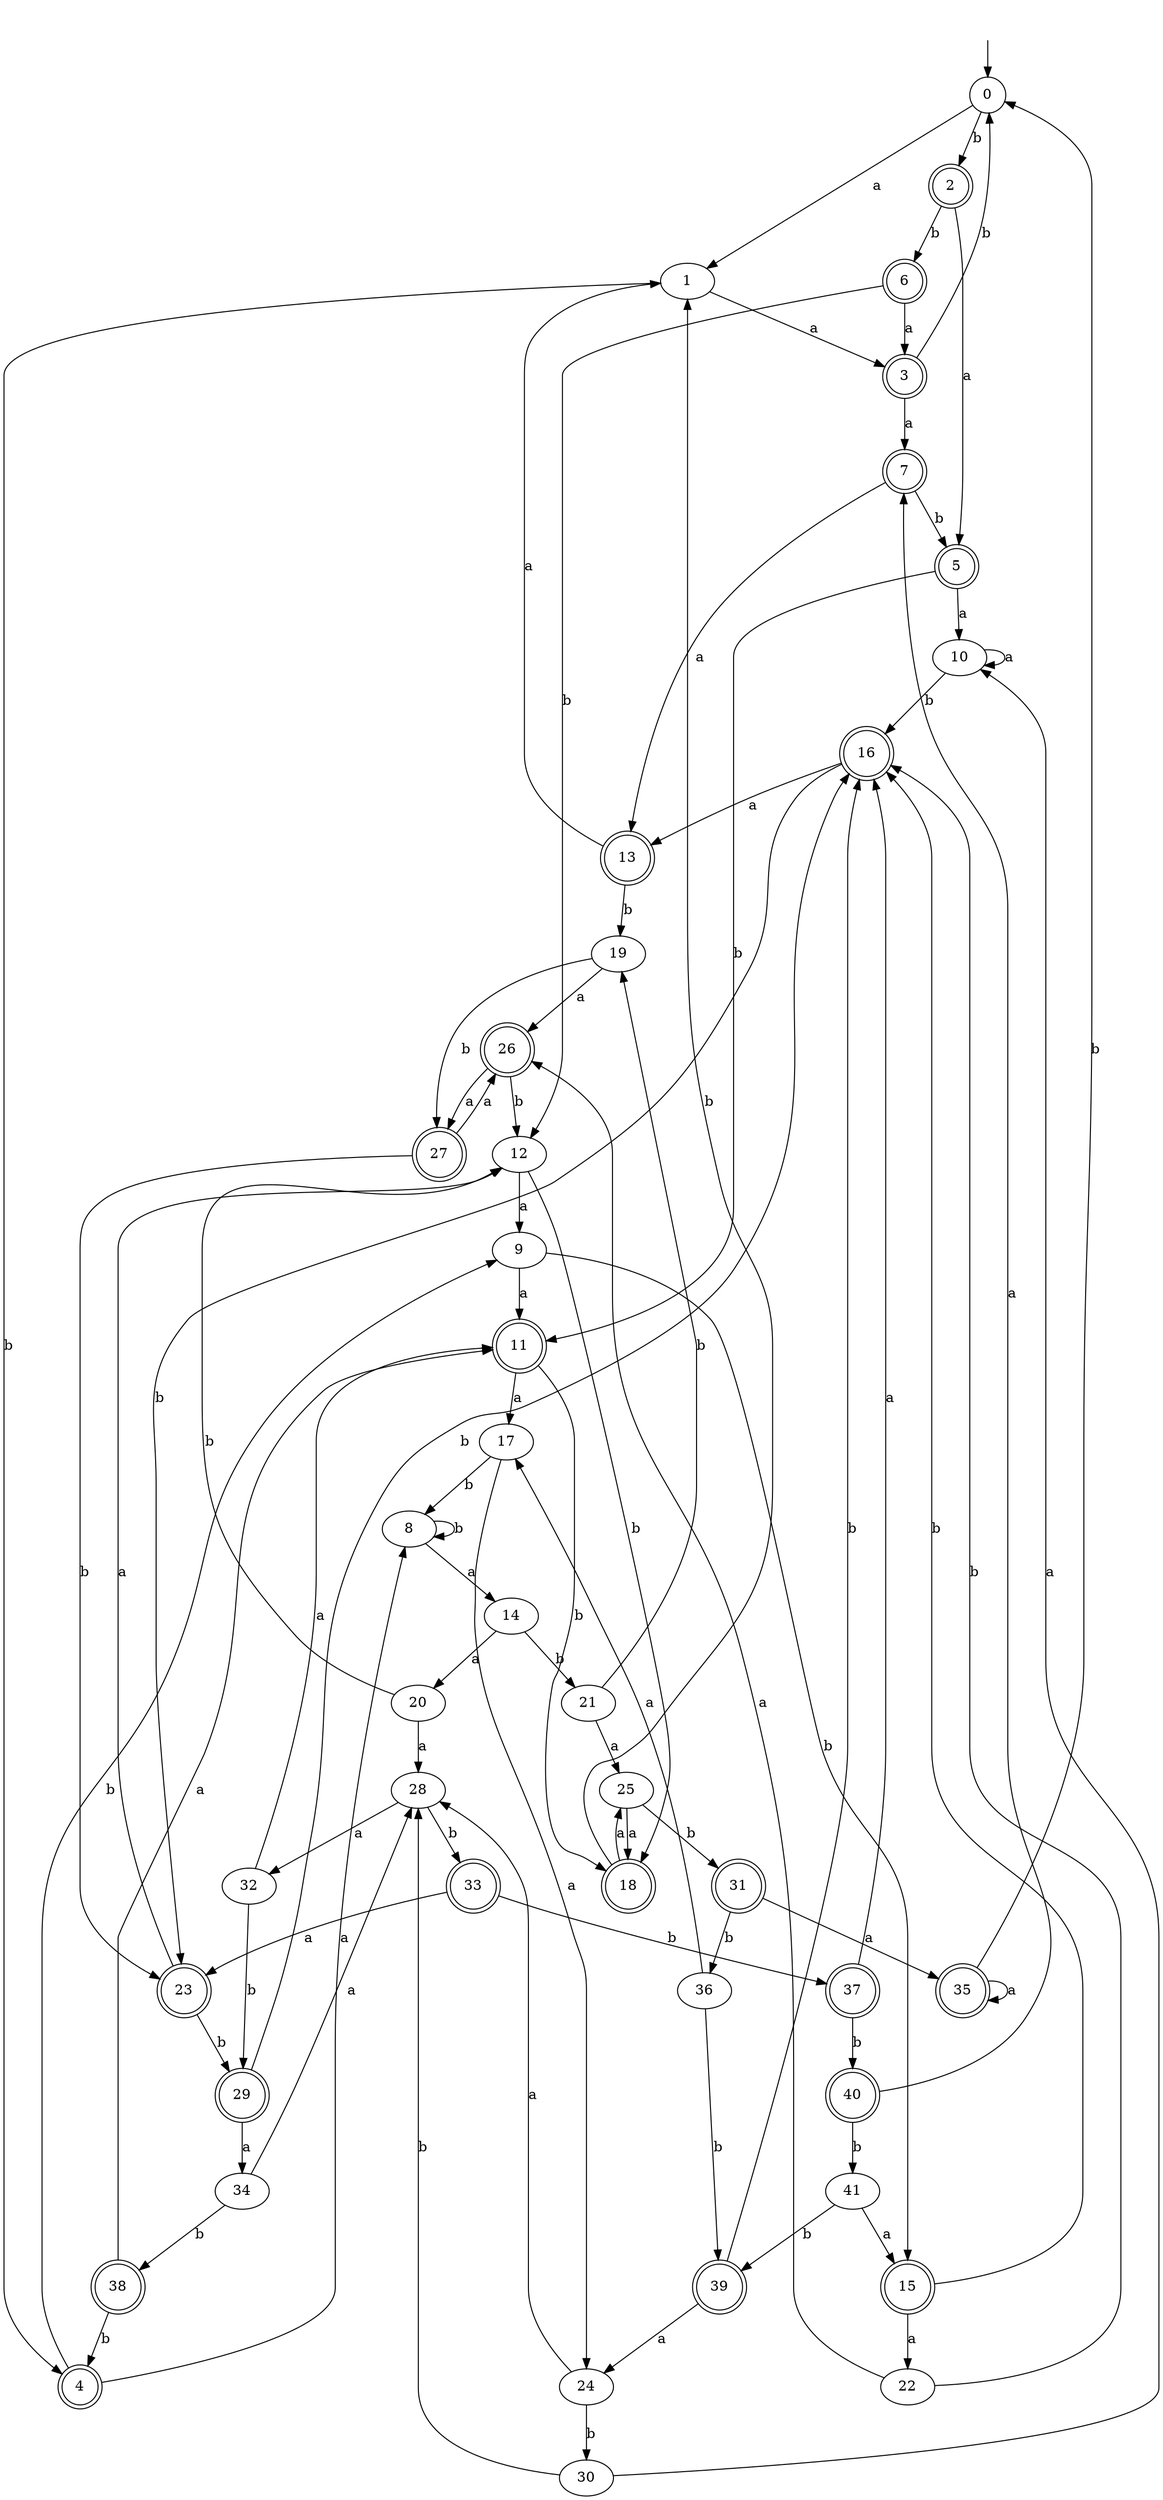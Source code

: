 digraph RandomDFA {
  __start0 [label="", shape=none];
  __start0 -> 0 [label=""];
  0 [shape=circle]
  0 -> 1 [label="a"]
  0 -> 2 [label="b"]
  1
  1 -> 3 [label="a"]
  1 -> 4 [label="b"]
  2 [shape=doublecircle]
  2 -> 5 [label="a"]
  2 -> 6 [label="b"]
  3 [shape=doublecircle]
  3 -> 7 [label="a"]
  3 -> 0 [label="b"]
  4 [shape=doublecircle]
  4 -> 8 [label="a"]
  4 -> 9 [label="b"]
  5 [shape=doublecircle]
  5 -> 10 [label="a"]
  5 -> 11 [label="b"]
  6 [shape=doublecircle]
  6 -> 3 [label="a"]
  6 -> 12 [label="b"]
  7 [shape=doublecircle]
  7 -> 13 [label="a"]
  7 -> 5 [label="b"]
  8
  8 -> 14 [label="a"]
  8 -> 8 [label="b"]
  9
  9 -> 11 [label="a"]
  9 -> 15 [label="b"]
  10
  10 -> 10 [label="a"]
  10 -> 16 [label="b"]
  11 [shape=doublecircle]
  11 -> 17 [label="a"]
  11 -> 18 [label="b"]
  12
  12 -> 9 [label="a"]
  12 -> 18 [label="b"]
  13 [shape=doublecircle]
  13 -> 1 [label="a"]
  13 -> 19 [label="b"]
  14
  14 -> 20 [label="a"]
  14 -> 21 [label="b"]
  15 [shape=doublecircle]
  15 -> 22 [label="a"]
  15 -> 16 [label="b"]
  16 [shape=doublecircle]
  16 -> 13 [label="a"]
  16 -> 23 [label="b"]
  17
  17 -> 24 [label="a"]
  17 -> 8 [label="b"]
  18 [shape=doublecircle]
  18 -> 25 [label="a"]
  18 -> 1 [label="b"]
  19
  19 -> 26 [label="a"]
  19 -> 27 [label="b"]
  20
  20 -> 28 [label="a"]
  20 -> 12 [label="b"]
  21
  21 -> 25 [label="a"]
  21 -> 19 [label="b"]
  22
  22 -> 26 [label="a"]
  22 -> 16 [label="b"]
  23 [shape=doublecircle]
  23 -> 12 [label="a"]
  23 -> 29 [label="b"]
  24
  24 -> 28 [label="a"]
  24 -> 30 [label="b"]
  25
  25 -> 18 [label="a"]
  25 -> 31 [label="b"]
  26 [shape=doublecircle]
  26 -> 27 [label="a"]
  26 -> 12 [label="b"]
  27 [shape=doublecircle]
  27 -> 26 [label="a"]
  27 -> 23 [label="b"]
  28
  28 -> 32 [label="a"]
  28 -> 33 [label="b"]
  29 [shape=doublecircle]
  29 -> 34 [label="a"]
  29 -> 16 [label="b"]
  30
  30 -> 10 [label="a"]
  30 -> 28 [label="b"]
  31 [shape=doublecircle]
  31 -> 35 [label="a"]
  31 -> 36 [label="b"]
  32
  32 -> 11 [label="a"]
  32 -> 29 [label="b"]
  33 [shape=doublecircle]
  33 -> 23 [label="a"]
  33 -> 37 [label="b"]
  34
  34 -> 28 [label="a"]
  34 -> 38 [label="b"]
  35 [shape=doublecircle]
  35 -> 35 [label="a"]
  35 -> 0 [label="b"]
  36
  36 -> 17 [label="a"]
  36 -> 39 [label="b"]
  37 [shape=doublecircle]
  37 -> 16 [label="a"]
  37 -> 40 [label="b"]
  38 [shape=doublecircle]
  38 -> 11 [label="a"]
  38 -> 4 [label="b"]
  39 [shape=doublecircle]
  39 -> 24 [label="a"]
  39 -> 16 [label="b"]
  40 [shape=doublecircle]
  40 -> 7 [label="a"]
  40 -> 41 [label="b"]
  41
  41 -> 15 [label="a"]
  41 -> 39 [label="b"]
}
